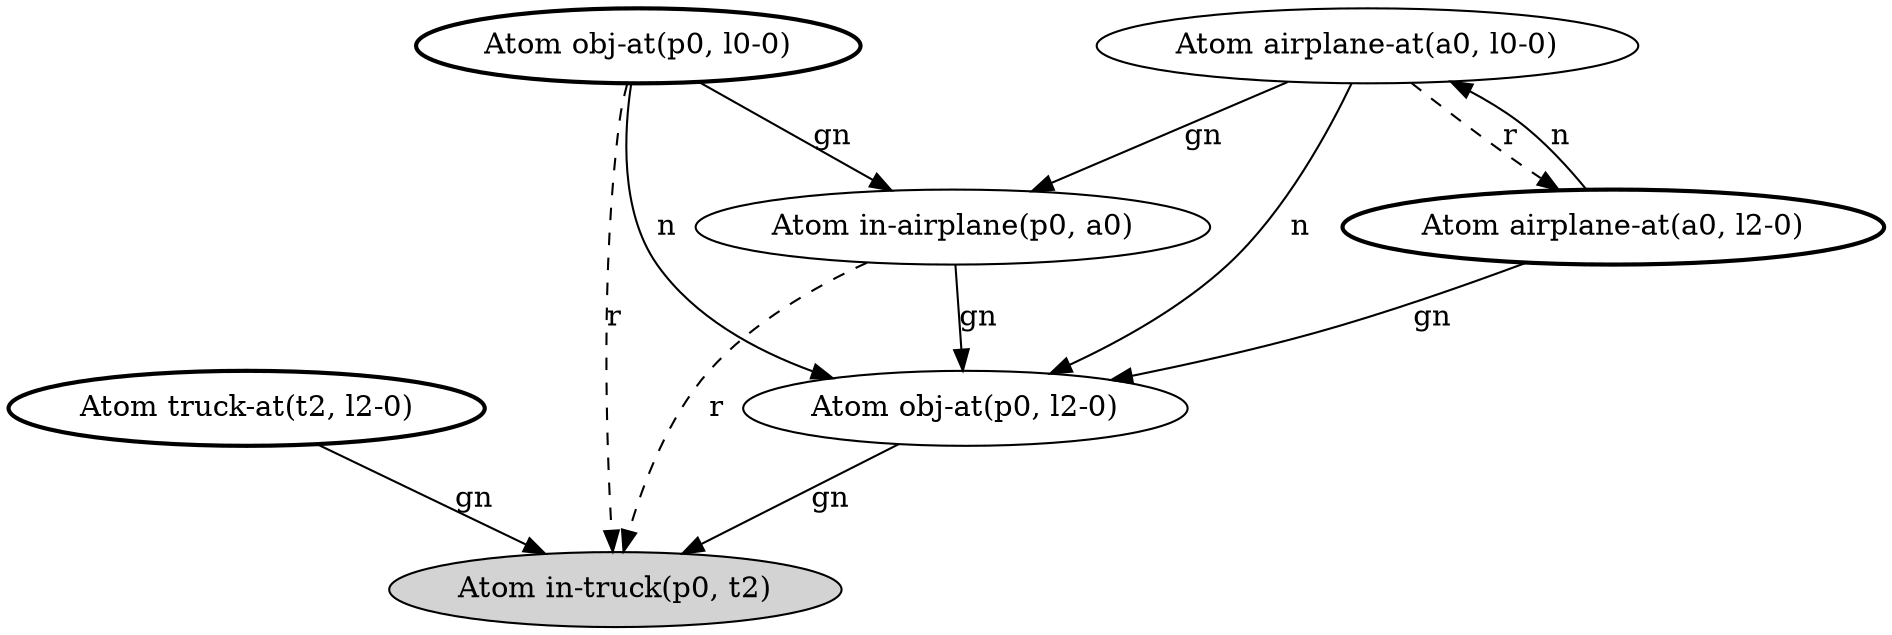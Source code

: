 digraph G {
  lm0 [label="Atom in-truck(p0, t2)", style=filled];
  lm1 [label="Atom truck-at(t2, l2-0)", style=bold];
      lm1 -> lm0 [label="gn"];
  lm2 [label="Atom airplane-at(a0, l0-0)"];
      lm2 -> lm3 [label="r", style=dashed];
      lm2 -> lm4 [label="gn"];
      lm2 -> lm6 [label="n"];
  lm3 [label="Atom airplane-at(a0, l2-0)", style=bold];
      lm3 -> lm6 [label="gn"];
      lm3 -> lm2 [label="n"];
  lm4 [label="Atom in-airplane(p0, a0)"];
      lm4 -> lm0 [label="r", style=dashed];
      lm4 -> lm6 [label="gn"];
  lm5 [label="Atom obj-at(p0, l0-0)", style=bold];
      lm5 -> lm0 [label="r", style=dashed];
      lm5 -> lm4 [label="gn"];
      lm5 -> lm6 [label="n"];
  lm6 [label="Atom obj-at(p0, l2-0)"];
      lm6 -> lm0 [label="gn"];
}
